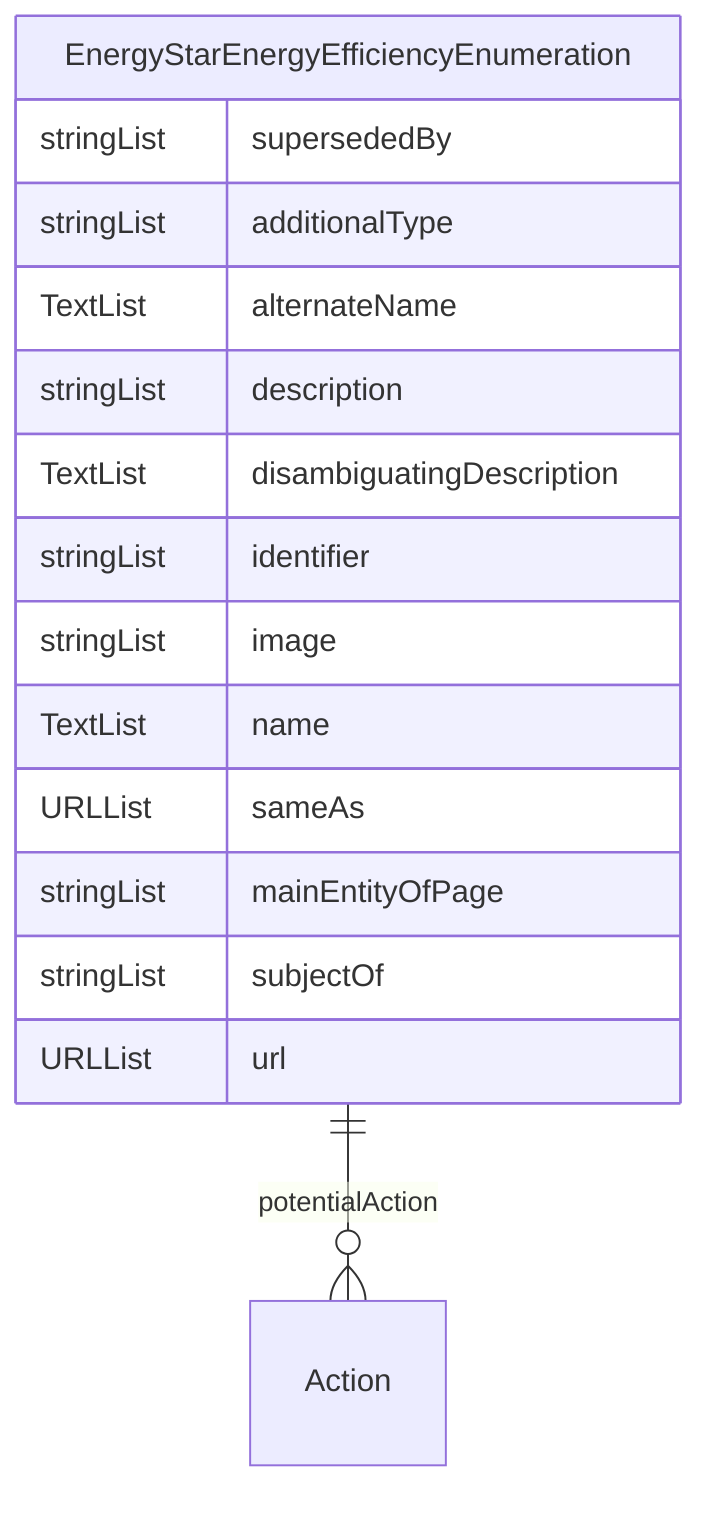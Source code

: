 erDiagram
EnergyStarEnergyEfficiencyEnumeration {
    stringList supersededBy  
    stringList additionalType  
    TextList alternateName  
    stringList description  
    TextList disambiguatingDescription  
    stringList identifier  
    stringList image  
    TextList name  
    URLList sameAs  
    stringList mainEntityOfPage  
    stringList subjectOf  
    URLList url  
}

EnergyStarEnergyEfficiencyEnumeration ||--}o Action : "potentialAction"